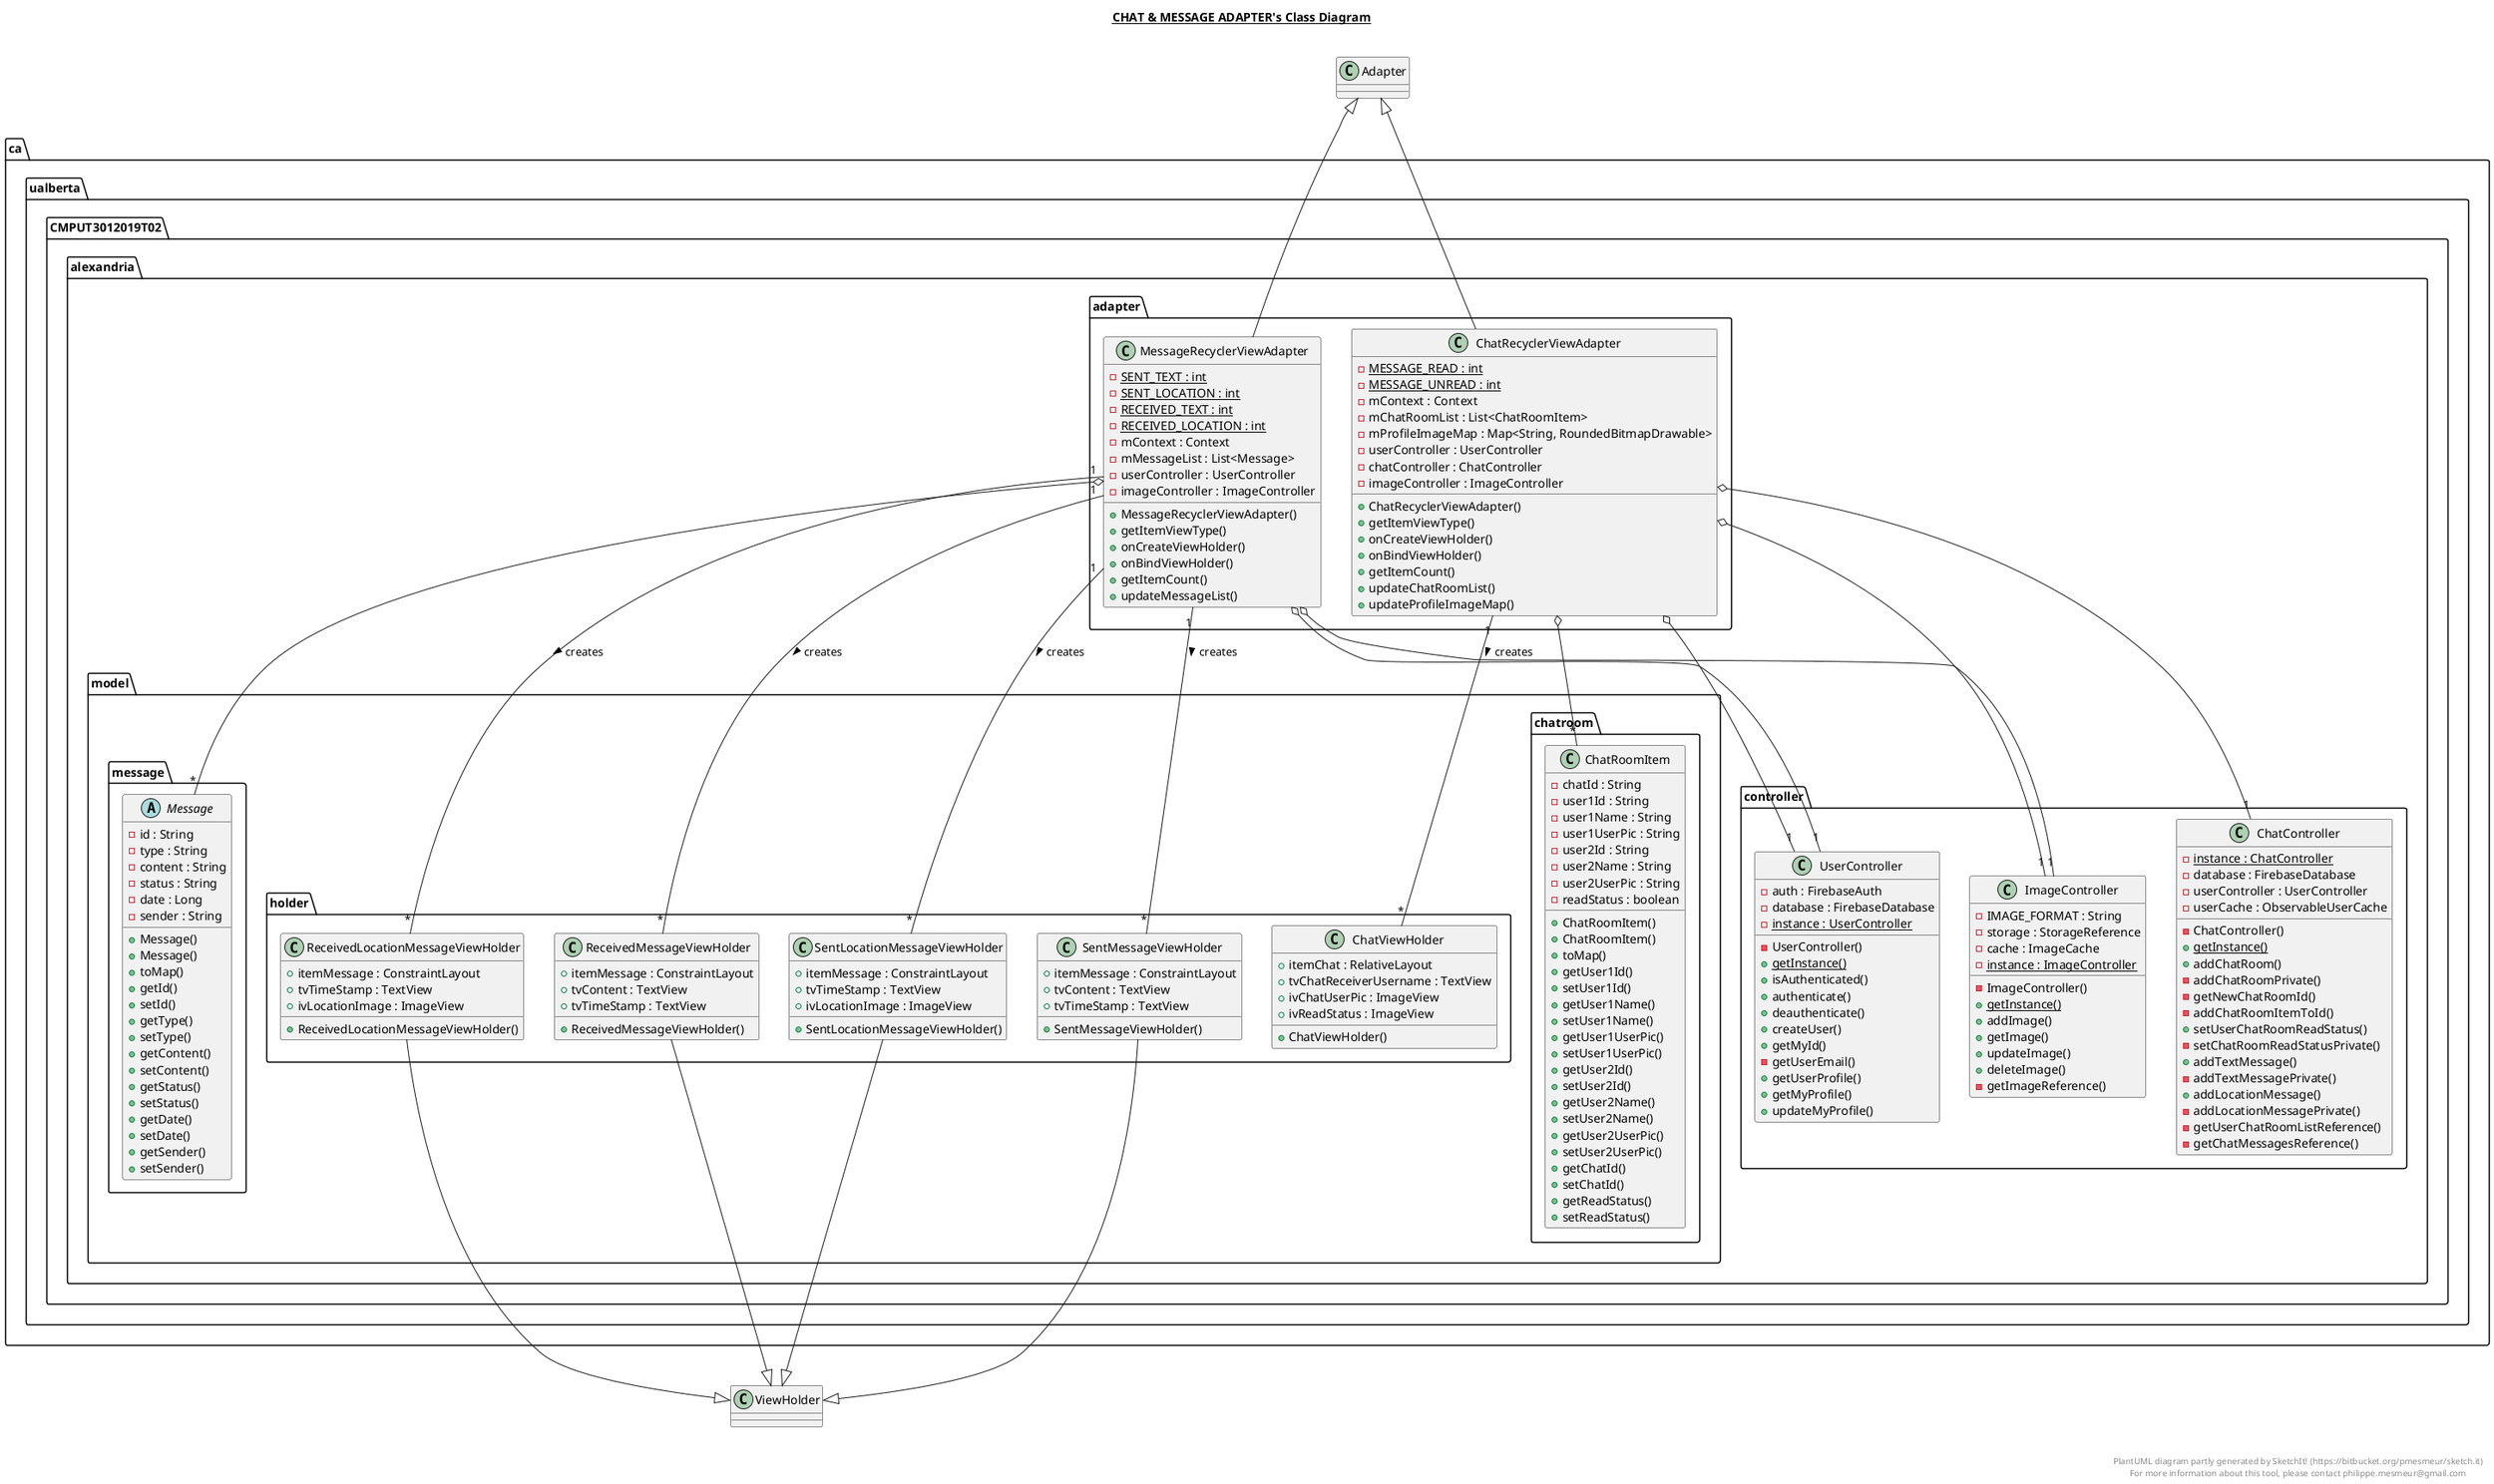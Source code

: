 @startuml

title __CHAT & MESSAGE ADAPTER's Class Diagram__\n

package ca.ualberta.CMPUT3012019T02.alexandria {
  package ca.ualberta.CMPUT3012019T02.alexandria.controller {
    class ChatController {
      {static} - instance : ChatController
      - database : FirebaseDatabase
      - ChatController()
      - userController : UserController
      - userCache : ObservableUserCache
      {static} + getInstance()
      + addChatRoom()
      - addChatRoomPrivate()
      - getNewChatRoomId()
      - addChatRoomItemToId()
      + setUserChatRoomReadStatus()
      - setChatRoomReadStatusPrivate()
      + addTextMessage()
      - addTextMessagePrivate()
      + addLocationMessage()
      - addLocationMessagePrivate()
      - getUserChatRoomListReference()
      - getChatMessagesReference()
    }
  }
}


package ca.ualberta.CMPUT3012019T02.alexandria {
  package ca.ualberta.CMPUT3012019T02.alexandria.controller {
    class UserController {
      - auth : FirebaseAuth
      - database : FirebaseDatabase
      {static} - instance : UserController
      - UserController()
      {static} + getInstance()
      + isAuthenticated()
      + authenticate()
      + deauthenticate()
      + createUser()
      + getMyId()
      - getUserEmail()
      + getUserProfile()
      + getMyProfile()
      + updateMyProfile()
    }
  }
}


package ca.ualberta.CMPUT3012019T02.alexandria {
  package ca.ualberta.CMPUT3012019T02.alexandria.controller {
    class ImageController {
      - IMAGE_FORMAT : String
      - storage : StorageReference
      - cache : ImageCache
      {static} - instance : ImageController
      - ImageController()
      {static} + getInstance()
      + addImage()
      + getImage()
      + updateImage()
      + deleteImage()
      - getImageReference()
    }
  }
}


package ca.ualberta.CMPUT3012019T02.alexandria {
  package ca.ualberta.CMPUT3012019T02.alexandria.adapter {
    class MessageRecyclerViewAdapter {
      {static} - SENT_TEXT : int
      {static} - SENT_LOCATION : int
      {static} - RECEIVED_TEXT : int
      {static} - RECEIVED_LOCATION : int
      - mContext : Context
      - mMessageList : List<Message>
      - userController : UserController
      - imageController : ImageController
      + MessageRecyclerViewAdapter()
      + getItemViewType()
      + onCreateViewHolder()
      + onBindViewHolder()
      + getItemCount()
      + updateMessageList()
    }
  }
}


package ca.ualberta.CMPUT3012019T02.alexandria {
  package ca.ualberta.CMPUT3012019T02.alexandria.adapter {
    class ChatRecyclerViewAdapter {
      {static} - MESSAGE_READ : int
      {static} - MESSAGE_UNREAD : int
      - mContext : Context
      - mChatRoomList : List<ChatRoomItem>
      - mProfileImageMap : Map<String, RoundedBitmapDrawable>
      - userController : UserController
      - chatController : ChatController
      - imageController : ImageController
      + ChatRecyclerViewAdapter()
      + getItemViewType()
      + onCreateViewHolder()
      + onBindViewHolder()
      + getItemCount()
      + updateChatRoomList()
      + updateProfileImageMap()
    }
  }
}


package ca.ualberta.CMPUT3012019T02.alexandria {
  package ca.ualberta.CMPUT3012019T02.alexandria.model {
    package ca.ualberta.CMPUT3012019T02.alexandria.model.message {
      abstract class Message {
        - id : String
        - type : String
        - content : String
        - status : String
        - date : Long
        - sender : String
        + Message()
        + Message()
        + toMap()
        + getId()
        + setId()
        + getType()
        + setType()
        + getContent()
        + setContent()
        + getStatus()
        + setStatus()
        + getDate()
        + setDate()
        + getSender()
        + setSender()
      }
    }
  }
}

package ca.ualberta.CMPUT3012019T02.alexandria {
  package ca.ualberta.CMPUT3012019T02.alexandria.model {
    package ca.ualberta.CMPUT3012019T02.alexandria.model.chatroom {
      class ChatRoomItem {
        - chatId : String
        - user1Id : String
        - user1Name : String
        - user1UserPic : String
        - user2Id : String
        - user2Name : String
        - user2UserPic : String
        - readStatus : boolean
        + ChatRoomItem()
        + ChatRoomItem()
        + toMap()
        + getUser1Id()
        + setUser1Id()
        + getUser1Name()
        + setUser1Name()
        + getUser1UserPic()
        + setUser1UserPic()
        + getUser2Id()
        + setUser2Id()
        + getUser2Name()
        + setUser2Name()
        + getUser2UserPic()
        + setUser2UserPic()
        + getChatId()
        + setChatId()
        + getReadStatus()
        + setReadStatus()
      }
    }
  }
}


package ca.ualberta.CMPUT3012019T02.alexandria {
  package ca.ualberta.CMPUT3012019T02.alexandria.model {
    package ca.ualberta.CMPUT3012019T02.alexandria.model.holder {
      class ChatViewHolder {
        + itemChat : RelativeLayout
        + tvChatReceiverUsername : TextView
        + ivChatUserPic : ImageView
        + ivReadStatus : ImageView
        + ChatViewHolder()
      }
    }
  }
}


package ca.ualberta.CMPUT3012019T02.alexandria {
  package ca.ualberta.CMPUT3012019T02.alexandria.model {
    package ca.ualberta.CMPUT3012019T02.alexandria.model.holder {
      class ReceivedLocationMessageViewHolder {
        + itemMessage : ConstraintLayout
        + tvTimeStamp : TextView
        + ivLocationImage : ImageView
        + ReceivedLocationMessageViewHolder()
      }
    }
  }
}


package ca.ualberta.CMPUT3012019T02.alexandria {
  package ca.ualberta.CMPUT3012019T02.alexandria.model {
    package ca.ualberta.CMPUT3012019T02.alexandria.model.holder {
      class ReceivedMessageViewHolder {
        + itemMessage : ConstraintLayout
        + tvContent : TextView
        + tvTimeStamp : TextView
        + ReceivedMessageViewHolder()
      }
    }
  }
}


package ca.ualberta.CMPUT3012019T02.alexandria {
  package ca.ualberta.CMPUT3012019T02.alexandria.model {
    package ca.ualberta.CMPUT3012019T02.alexandria.model.holder {
      class SentLocationMessageViewHolder {
        + itemMessage : ConstraintLayout
        + tvTimeStamp : TextView
        + ivLocationImage : ImageView
        + SentLocationMessageViewHolder()
      }
    }
  }
}


package ca.ualberta.CMPUT3012019T02.alexandria {
  package ca.ualberta.CMPUT3012019T02.alexandria.model {
    package ca.ualberta.CMPUT3012019T02.alexandria.model.holder {
      class SentMessageViewHolder {
        + itemMessage : ConstraintLayout
        + tvContent : TextView
        + tvTimeStamp : TextView
        + SentMessageViewHolder()
      }
    }
  }
}


ReceivedLocationMessageViewHolder -down-|> ViewHolder
ReceivedMessageViewHolder -down-|> ViewHolder
SentLocationMessageViewHolder -down-|> ViewHolder
SentMessageViewHolder -down-|> ViewHolder
ChatRecyclerViewAdapter -up-|> Adapter
ChatRecyclerViewAdapter o-- "1" UserController
ChatRecyclerViewAdapter o-- "1" ChatController
ChatRecyclerViewAdapter o-- "1" ImageController
ChatRecyclerViewAdapter o-- "*" ChatRoomItem
ChatRecyclerViewAdapter "1" -- "*" ChatViewHolder : creates >
MessageRecyclerViewAdapter -up-|> Adapter
MessageRecyclerViewAdapter o-- "1" UserController
MessageRecyclerViewAdapter o-- "1" ImageController
MessageRecyclerViewAdapter o-- "*" Message
MessageRecyclerViewAdapter "1" -- "*" ReceivedLocationMessageViewHolder : creates >
MessageRecyclerViewAdapter "1" -- "*" ReceivedMessageViewHolder : creates >
MessageRecyclerViewAdapter "1" -- "*" SentLocationMessageViewHolder : creates >
MessageRecyclerViewAdapter "1" -- "*" SentMessageViewHolder : creates >

right footer


  PlantUML diagram partly generated by SketchIt! (https://bitbucket.org/pmesmeur/sketch.it)
  For more information about this tool, please contact philippe.mesmeur@gmail.com
endfooter

@enduml